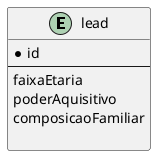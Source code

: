 @startuml Agente de Viagem

entity lead{
    *id 
    --
    faixaEtaria
    poderAquisitivo
    composicaoFamiliar
    
}

@enduml
